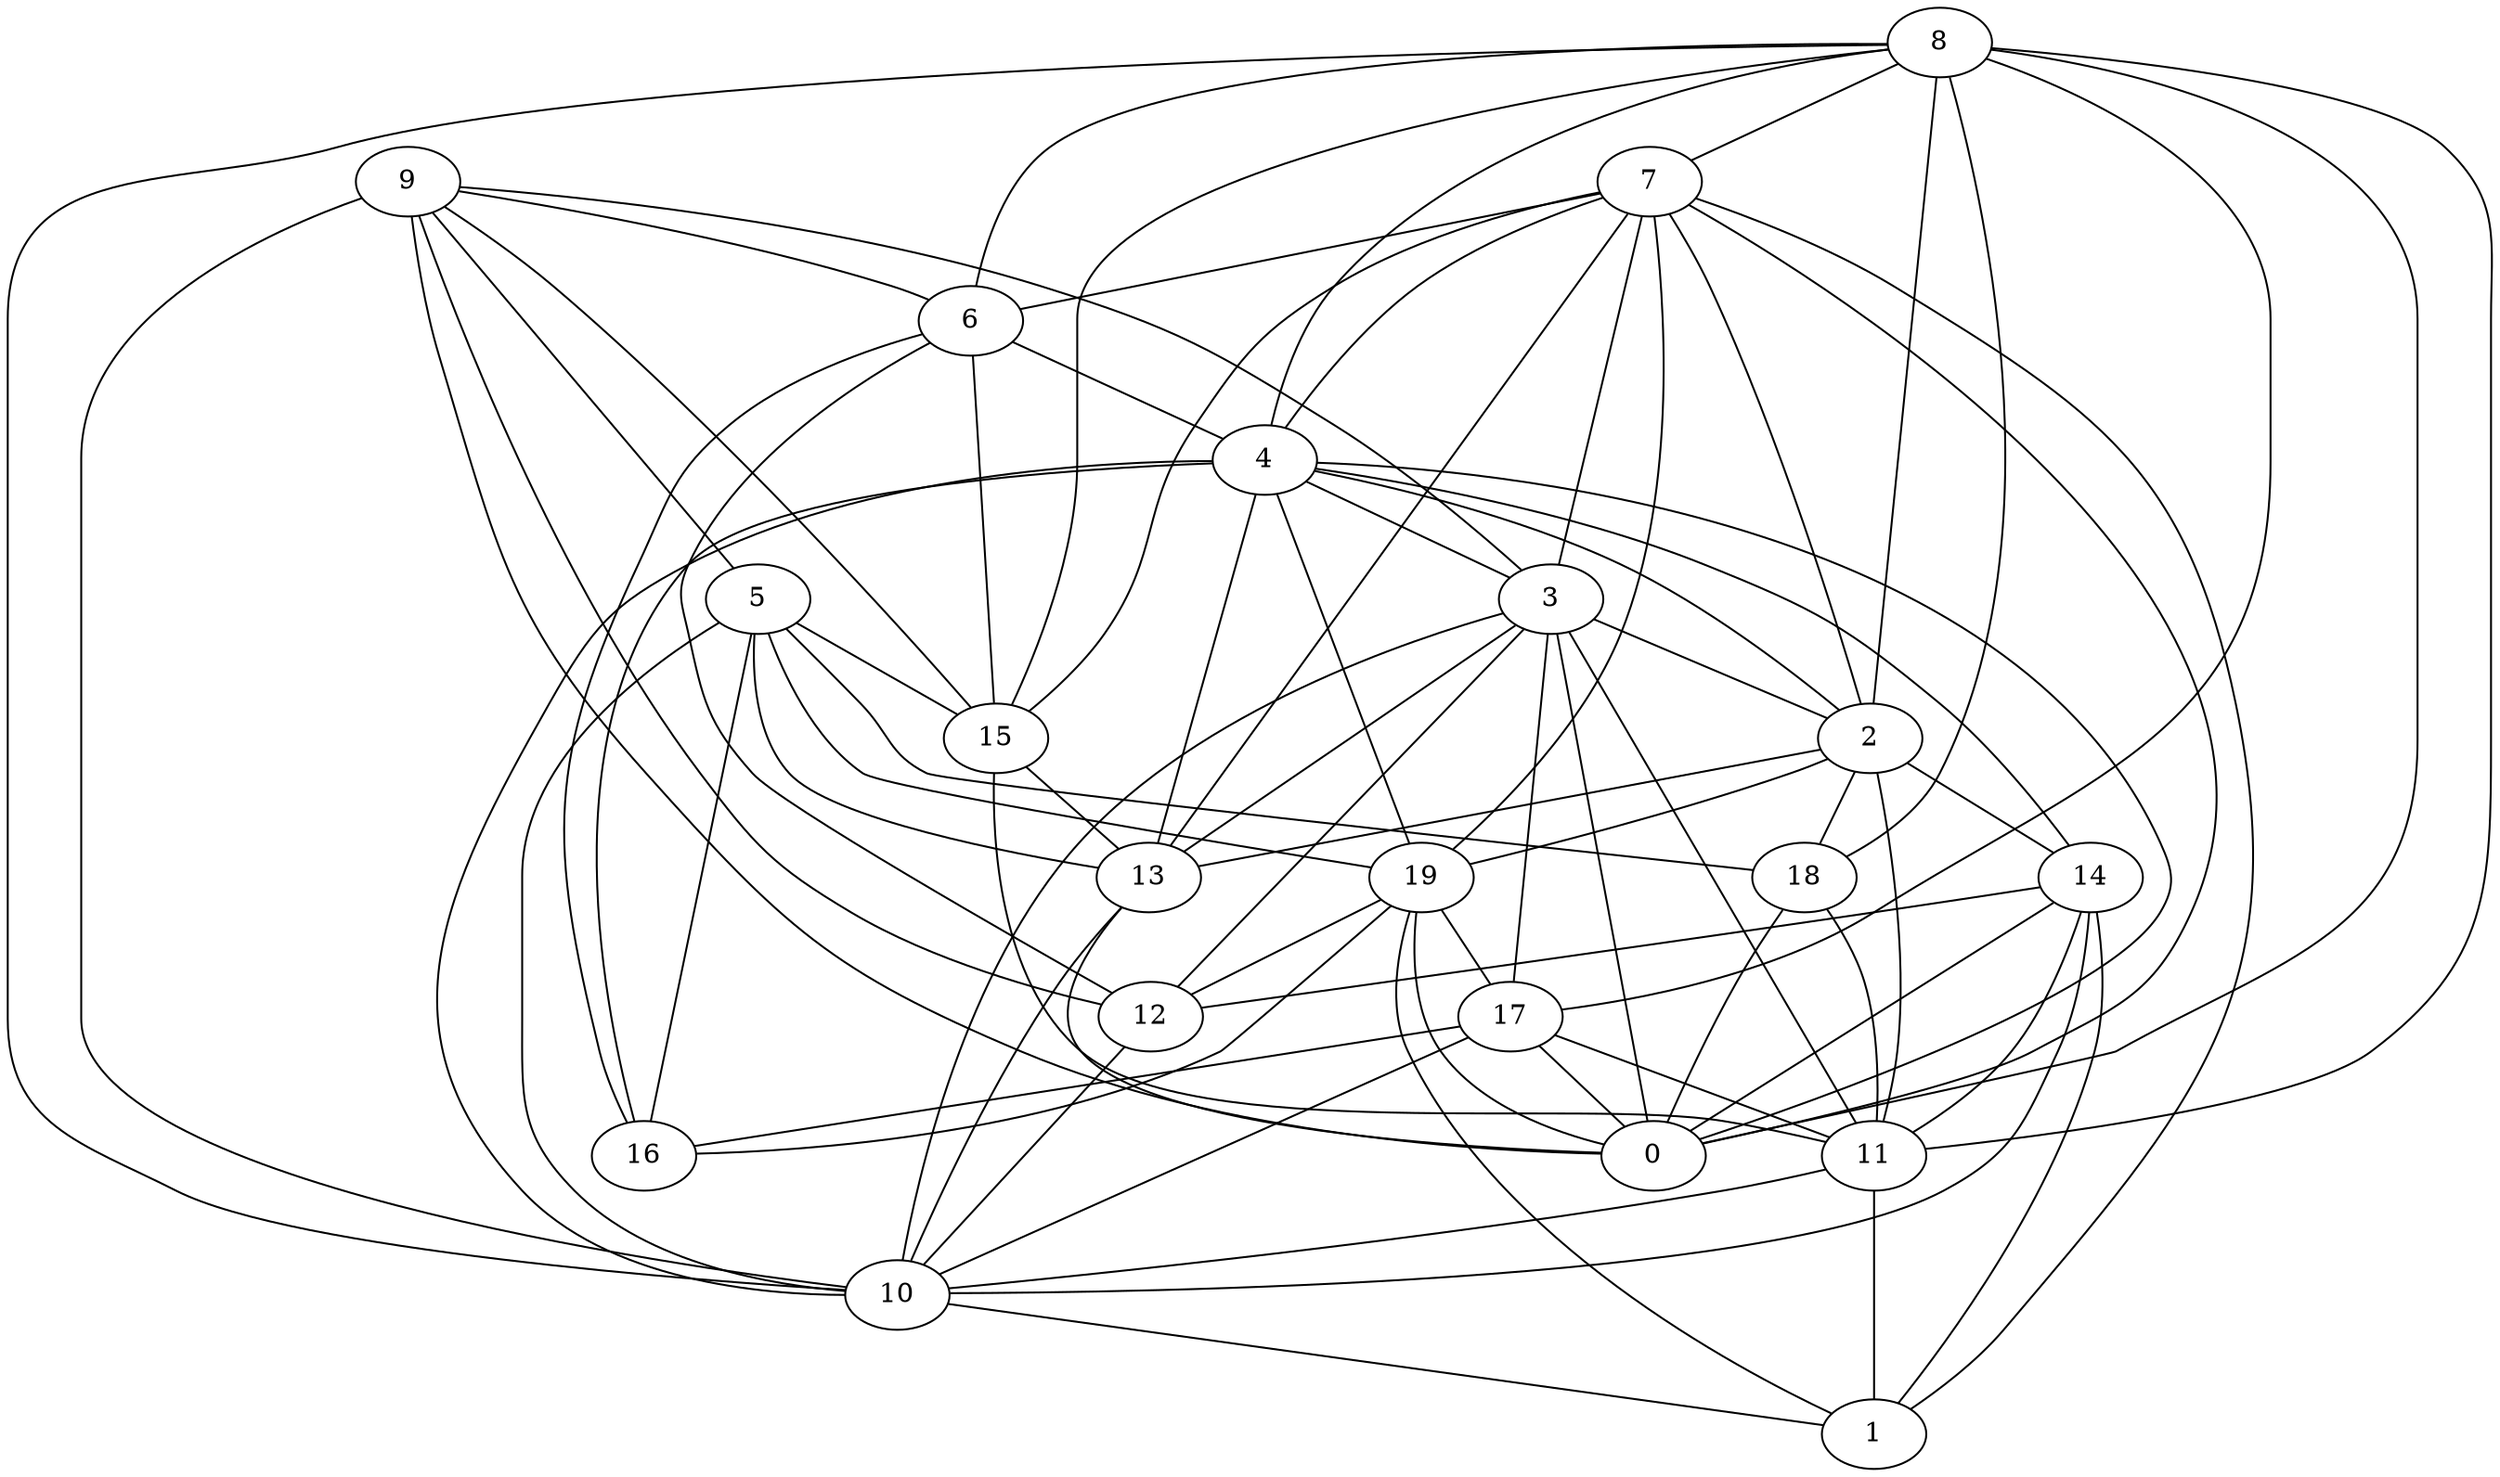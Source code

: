 digraph GG_graph {

subgraph G_graph {
edge [color = black]
"14" -> "0" [dir = none]
"14" -> "11" [dir = none]
"14" -> "1" [dir = none]
"10" -> "1" [dir = none]
"8" -> "6" [dir = none]
"8" -> "18" [dir = none]
"8" -> "0" [dir = none]
"8" -> "10" [dir = none]
"8" -> "15" [dir = none]
"8" -> "7" [dir = none]
"8" -> "17" [dir = none]
"8" -> "2" [dir = none]
"8" -> "4" [dir = none]
"5" -> "19" [dir = none]
"5" -> "10" [dir = none]
"5" -> "15" [dir = none]
"3" -> "2" [dir = none]
"3" -> "17" [dir = none]
"3" -> "13" [dir = none]
"3" -> "11" [dir = none]
"3" -> "12" [dir = none]
"18" -> "11" [dir = none]
"11" -> "10" [dir = none]
"9" -> "6" [dir = none]
"9" -> "10" [dir = none]
"9" -> "15" [dir = none]
"9" -> "12" [dir = none]
"15" -> "13" [dir = none]
"15" -> "11" [dir = none]
"13" -> "10" [dir = none]
"17" -> "0" [dir = none]
"17" -> "16" [dir = none]
"17" -> "11" [dir = none]
"7" -> "4" [dir = none]
"7" -> "19" [dir = none]
"7" -> "2" [dir = none]
"7" -> "6" [dir = none]
"7" -> "3" [dir = none]
"7" -> "1" [dir = none]
"7" -> "13" [dir = none]
"7" -> "0" [dir = none]
"12" -> "10" [dir = none]
"2" -> "18" [dir = none]
"2" -> "14" [dir = none]
"4" -> "2" [dir = none]
"4" -> "16" [dir = none]
"4" -> "3" [dir = none]
"4" -> "10" [dir = none]
"4" -> "14" [dir = none]
"19" -> "16" [dir = none]
"19" -> "1" [dir = none]
"19" -> "12" [dir = none]
"19" -> "0" [dir = none]
"19" -> "17" [dir = none]
"6" -> "15" [dir = none]
"6" -> "12" [dir = none]
"6" -> "4" [dir = none]
"5" -> "18" [dir = none]
"3" -> "0" [dir = none]
"2" -> "13" [dir = none]
"8" -> "11" [dir = none]
"17" -> "10" [dir = none]
"2" -> "11" [dir = none]
"4" -> "0" [dir = none]
"14" -> "12" [dir = none]
"13" -> "0" [dir = none]
"9" -> "3" [dir = none]
"9" -> "0" [dir = none]
"14" -> "10" [dir = none]
"18" -> "0" [dir = none]
"6" -> "16" [dir = none]
"11" -> "1" [dir = none]
"4" -> "13" [dir = none]
"2" -> "19" [dir = none]
"5" -> "16" [dir = none]
"4" -> "19" [dir = none]
"9" -> "5" [dir = none]
"3" -> "10" [dir = none]
"7" -> "15" [dir = none]
"5" -> "13" [dir = none]
}

}
